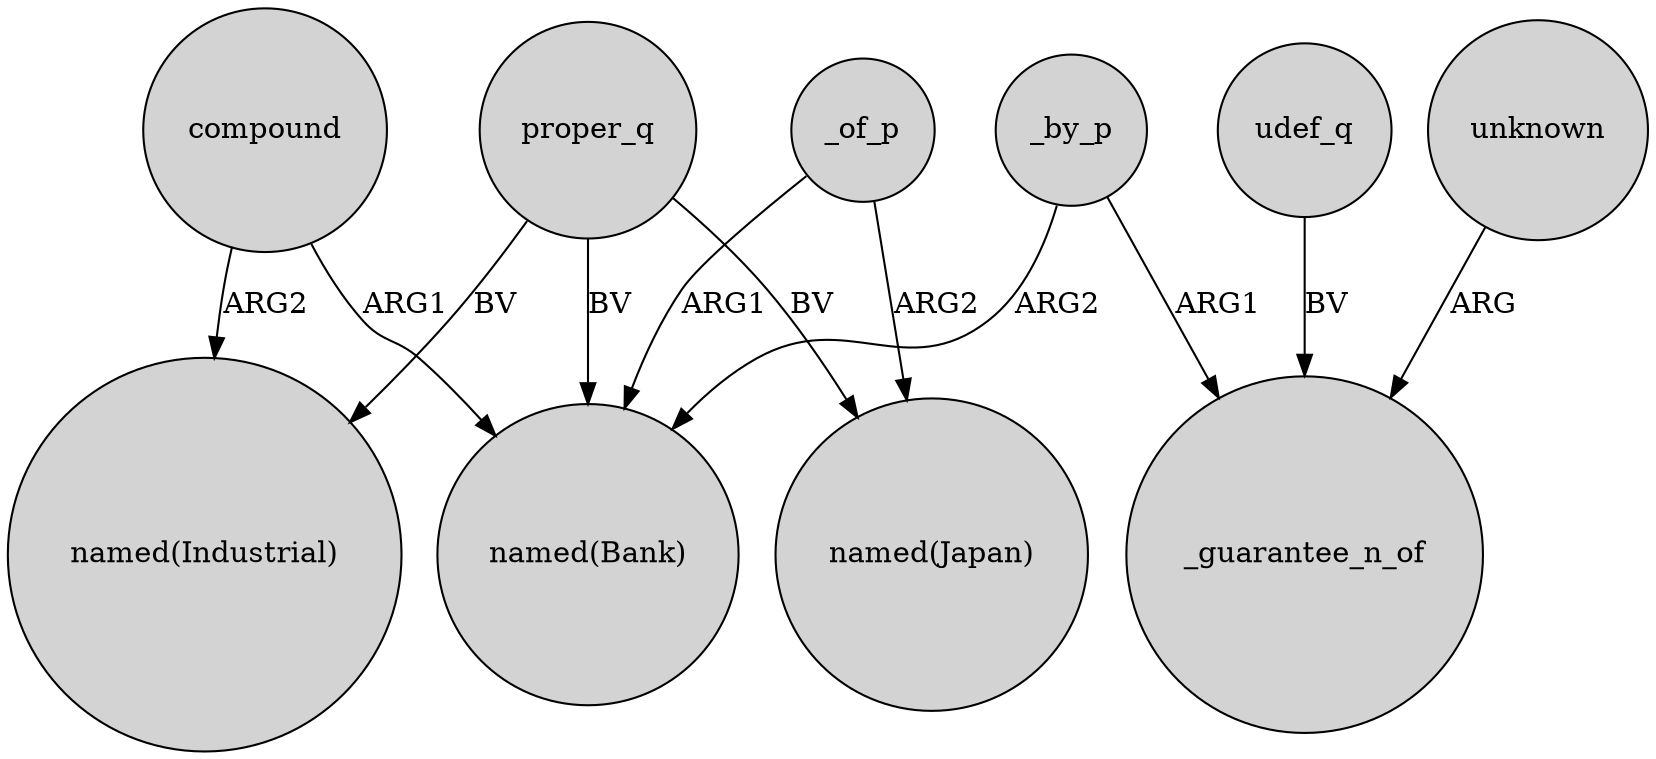 digraph {
	node [shape=circle style=filled]
	proper_q -> "named(Industrial)" [label=BV]
	compound -> "named(Bank)" [label=ARG1]
	unknown -> _guarantee_n_of [label=ARG]
	udef_q -> _guarantee_n_of [label=BV]
	_of_p -> "named(Bank)" [label=ARG1]
	_of_p -> "named(Japan)" [label=ARG2]
	_by_p -> _guarantee_n_of [label=ARG1]
	proper_q -> "named(Japan)" [label=BV]
	_by_p -> "named(Bank)" [label=ARG2]
	proper_q -> "named(Bank)" [label=BV]
	compound -> "named(Industrial)" [label=ARG2]
}
